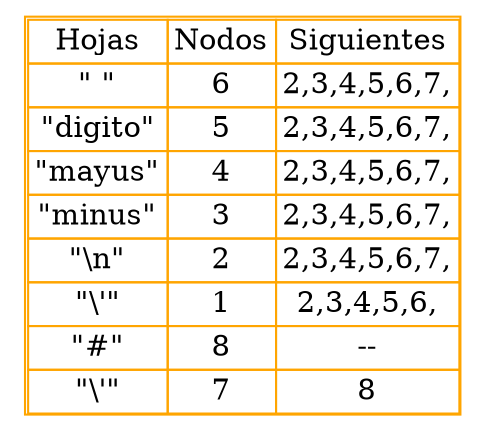 digraph G{
tbl [
shape=plaintext
label=<
<table color='orange' cellspacing='0'>
<tr><td>Hojas</td><td>Nodos</td><td>Siguientes</td></tr>
<tr><td>" "</td><td>6</td><td>2,3,4,5,6,7,</td></tr>
<tr><td>"digito"</td><td>5</td><td>2,3,4,5,6,7,</td></tr>
<tr><td>"mayus"</td><td>4</td><td>2,3,4,5,6,7,</td></tr>
<tr><td>"minus"</td><td>3</td><td>2,3,4,5,6,7,</td></tr>
<tr><td>"\n"</td><td>2</td><td>2,3,4,5,6,7,</td></tr>
<tr><td>"\'"</td><td>1</td><td>2,3,4,5,6,</td></tr>
<tr><td>"#"</td><td>8</td><td>--</td></tr>
<tr><td>"\'"</td><td>7</td><td>8</td></tr>
</table>
>];
}
